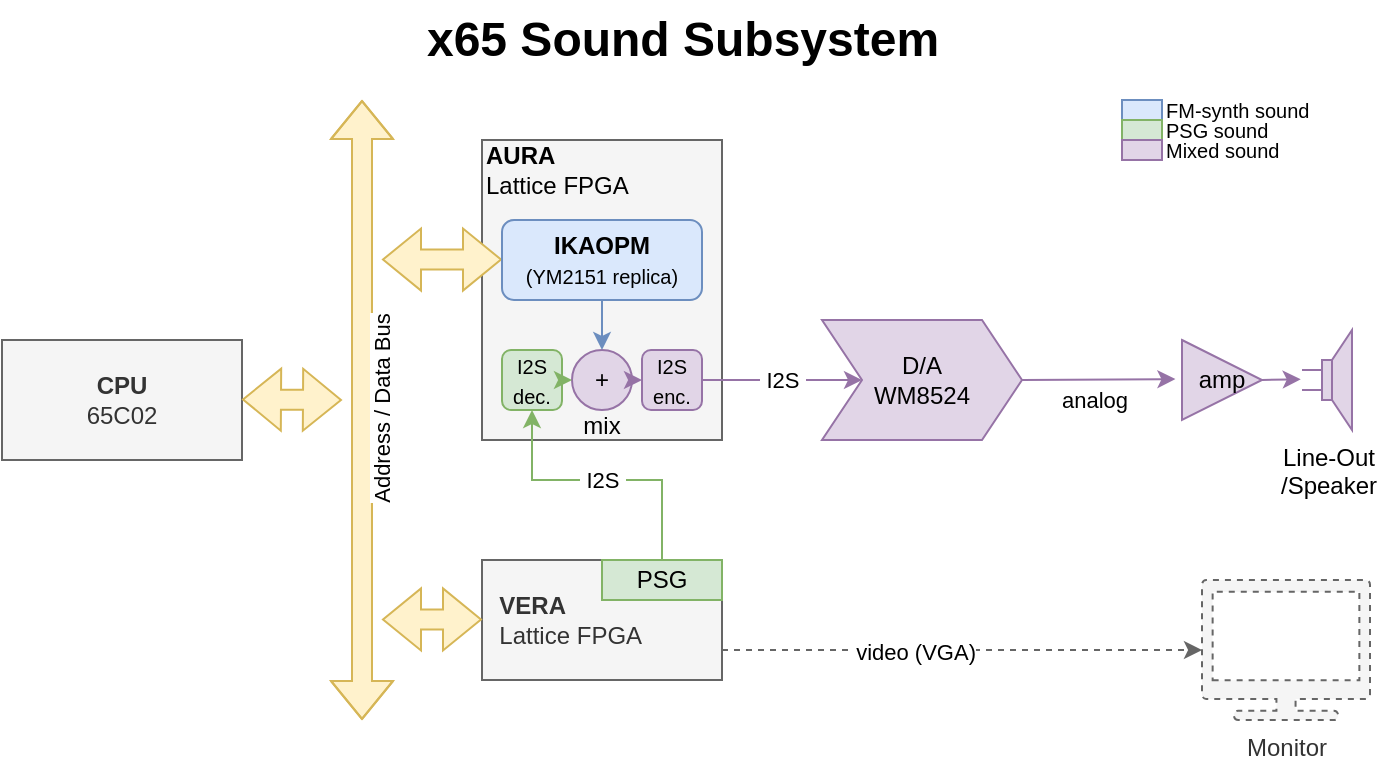 <mxfile version="22.1.0" type="device">
  <diagram name="Stránka-1" id="Swkyq8LamRHjasWlu673">
    <mxGraphModel dx="989" dy="608" grid="1" gridSize="10" guides="1" tooltips="1" connect="1" arrows="1" fold="1" page="1" pageScale="1" pageWidth="827" pageHeight="1169" math="0" shadow="0">
      <root>
        <mxCell id="0" />
        <mxCell id="1" parent="0" />
        <mxCell id="-AzH7alsfJFgHikpIhlj-1" value="" style="rounded=0;whiteSpace=wrap;html=1;align=left;fillColor=#f5f5f5;fontColor=#333333;strokeColor=#666666;" parent="1" vertex="1">
          <mxGeometry x="280" y="170" width="120" height="150" as="geometry" />
        </mxCell>
        <mxCell id="NfF5qYXIT8AWgwg0Zv3D-1" value="&amp;nbsp; &lt;b&gt;VERA&lt;/b&gt;&lt;br&gt;&amp;nbsp; Lattice FPGA" style="rounded=0;whiteSpace=wrap;html=1;align=left;fillColor=#f5f5f5;fontColor=#333333;strokeColor=#666666;" parent="1" vertex="1">
          <mxGeometry x="280" y="380" width="120" height="60" as="geometry" />
        </mxCell>
        <mxCell id="NfF5qYXIT8AWgwg0Zv3D-2" value="PSG" style="rounded=0;whiteSpace=wrap;html=1;fillColor=#d5e8d4;strokeColor=#82b366;" parent="1" vertex="1">
          <mxGeometry x="340" y="380" width="60" height="20" as="geometry" />
        </mxCell>
        <mxCell id="NfF5qYXIT8AWgwg0Zv3D-9" value="" style="endArrow=classic;html=1;rounded=0;exitX=1;exitY=0.75;exitDx=0;exitDy=0;fillColor=#f5f5f5;strokeColor=#666666;dashed=1;" parent="1" source="NfF5qYXIT8AWgwg0Zv3D-1" target="NfF5qYXIT8AWgwg0Zv3D-31" edge="1">
          <mxGeometry width="50" height="50" relative="1" as="geometry">
            <mxPoint x="410" y="470" as="sourcePoint" />
            <mxPoint x="660" y="420" as="targetPoint" />
          </mxGeometry>
        </mxCell>
        <mxCell id="NfF5qYXIT8AWgwg0Zv3D-11" value="&amp;nbsp;video (VGA)" style="edgeLabel;html=1;align=center;verticalAlign=middle;resizable=0;points=[];" parent="NfF5qYXIT8AWgwg0Zv3D-9" vertex="1" connectable="0">
          <mxGeometry x="-0.21" y="-1" relative="1" as="geometry">
            <mxPoint as="offset" />
          </mxGeometry>
        </mxCell>
        <mxCell id="NfF5qYXIT8AWgwg0Zv3D-14" value="D/A&lt;br&gt;WM8524" style="shape=step;perimeter=stepPerimeter;whiteSpace=wrap;html=1;fixedSize=1;size=20;fillColor=#e1d5e7;strokeColor=#9673a6;" parent="1" vertex="1">
          <mxGeometry x="450" y="260" width="100" height="60" as="geometry" />
        </mxCell>
        <mxCell id="NfF5qYXIT8AWgwg0Zv3D-15" value="" style="endArrow=classic;html=1;rounded=0;exitX=0.5;exitY=0;exitDx=0;exitDy=0;fillColor=#d5e8d4;strokeColor=#82b366;" parent="1" source="NfF5qYXIT8AWgwg0Zv3D-2" target="-AzH7alsfJFgHikpIhlj-4" edge="1">
          <mxGeometry width="50" height="50" relative="1" as="geometry">
            <mxPoint x="340" y="360" as="sourcePoint" />
            <mxPoint x="370" y="280" as="targetPoint" />
            <Array as="points">
              <mxPoint x="370" y="340" />
              <mxPoint x="305" y="340" />
            </Array>
          </mxGeometry>
        </mxCell>
        <mxCell id="NfF5qYXIT8AWgwg0Zv3D-16" value="&amp;nbsp;I2S&amp;nbsp;" style="edgeLabel;html=1;align=center;verticalAlign=middle;resizable=0;points=[];" parent="NfF5qYXIT8AWgwg0Zv3D-15" vertex="1" connectable="0">
          <mxGeometry x="-0.356" relative="1" as="geometry">
            <mxPoint x="-25" as="offset" />
          </mxGeometry>
        </mxCell>
        <mxCell id="NfF5qYXIT8AWgwg0Zv3D-17" value="+" style="ellipse;whiteSpace=wrap;html=1;aspect=fixed;fillColor=#e1d5e7;strokeColor=#9673a6;" parent="1" vertex="1">
          <mxGeometry x="325" y="275" width="30" height="30" as="geometry" />
        </mxCell>
        <mxCell id="NfF5qYXIT8AWgwg0Zv3D-20" value="" style="endArrow=classic;html=1;rounded=0;exitX=1;exitY=0.5;exitDx=0;exitDy=0;fillColor=#e1d5e7;strokeColor=#9673a6;entryX=-0.082;entryY=0.489;entryDx=0;entryDy=0;entryPerimeter=0;" parent="1" source="NfF5qYXIT8AWgwg0Zv3D-14" target="NfF5qYXIT8AWgwg0Zv3D-26" edge="1">
          <mxGeometry width="50" height="50" relative="1" as="geometry">
            <mxPoint x="460" y="350" as="sourcePoint" />
            <mxPoint x="560" y="310" as="targetPoint" />
            <Array as="points" />
          </mxGeometry>
        </mxCell>
        <mxCell id="NfF5qYXIT8AWgwg0Zv3D-24" value="&amp;nbsp;analog&amp;nbsp;" style="edgeLabel;html=1;align=center;verticalAlign=middle;resizable=0;points=[];" parent="NfF5qYXIT8AWgwg0Zv3D-20" vertex="1" connectable="0">
          <mxGeometry x="-0.448" y="-1" relative="1" as="geometry">
            <mxPoint x="15" y="9" as="offset" />
          </mxGeometry>
        </mxCell>
        <mxCell id="NfF5qYXIT8AWgwg0Zv3D-26" value="amp" style="triangle;whiteSpace=wrap;html=1;fillColor=#e1d5e7;strokeColor=#9673a6;" parent="1" vertex="1">
          <mxGeometry x="630" y="270" width="40" height="40" as="geometry" />
        </mxCell>
        <mxCell id="NfF5qYXIT8AWgwg0Zv3D-28" value="Line-Out &lt;br&gt;/Speaker" style="pointerEvents=1;verticalLabelPosition=bottom;shadow=0;dashed=0;align=center;html=1;verticalAlign=top;shape=mxgraph.electrical.electro-mechanical.loudspeaker;fillColor=#e1d5e7;strokeColor=#9673a6;" parent="1" vertex="1">
          <mxGeometry x="690" y="265" width="25" height="50" as="geometry" />
        </mxCell>
        <mxCell id="NfF5qYXIT8AWgwg0Zv3D-31" value="Monitor" style="sketch=0;pointerEvents=1;shadow=0;dashed=1;html=1;strokeColor=#666666;fillColor=#f5f5f5;labelPosition=center;verticalLabelPosition=bottom;verticalAlign=top;outlineConnect=0;align=center;shape=mxgraph.office.devices.tv;fontColor=#333333;" parent="1" vertex="1">
          <mxGeometry x="640" y="390" width="84" height="70" as="geometry" />
        </mxCell>
        <mxCell id="NfF5qYXIT8AWgwg0Zv3D-32" value="" style="endArrow=classic;html=1;rounded=0;exitX=1;exitY=0.5;exitDx=0;exitDy=0;entryX=-0.025;entryY=0.492;entryDx=0;entryDy=0;entryPerimeter=0;fillColor=#e1d5e7;strokeColor=#9673a6;" parent="1" source="NfF5qYXIT8AWgwg0Zv3D-26" target="NfF5qYXIT8AWgwg0Zv3D-28" edge="1">
          <mxGeometry width="50" height="50" relative="1" as="geometry">
            <mxPoint x="610" y="460" as="sourcePoint" />
            <mxPoint x="660" y="410" as="targetPoint" />
          </mxGeometry>
        </mxCell>
        <mxCell id="NfF5qYXIT8AWgwg0Zv3D-33" value="&lt;b&gt;CPU&lt;/b&gt;&lt;br&gt;65C02" style="rounded=0;whiteSpace=wrap;html=1;fillColor=#f5f5f5;fontColor=#333333;strokeColor=#666666;" parent="1" vertex="1">
          <mxGeometry x="40" y="270" width="120" height="60" as="geometry" />
        </mxCell>
        <mxCell id="iwGb3zn6z3i9rPnSCCZK-1" value="" style="shape=flexArrow;endArrow=classic;startArrow=classic;html=1;rounded=0;fillColor=#fff2cc;strokeColor=#d6b656;" parent="1" edge="1">
          <mxGeometry width="100" height="100" relative="1" as="geometry">
            <mxPoint x="220" y="460" as="sourcePoint" />
            <mxPoint x="220" y="150" as="targetPoint" />
            <Array as="points">
              <mxPoint x="220" y="300" />
            </Array>
          </mxGeometry>
        </mxCell>
        <mxCell id="iwGb3zn6z3i9rPnSCCZK-2" value="Address / Data Bus" style="edgeLabel;html=1;align=center;verticalAlign=middle;resizable=0;points=[];rotation=-90;" parent="iwGb3zn6z3i9rPnSCCZK-1" vertex="1" connectable="0">
          <mxGeometry x="-0.041" y="-8" relative="1" as="geometry">
            <mxPoint x="2" y="-7" as="offset" />
          </mxGeometry>
        </mxCell>
        <mxCell id="iwGb3zn6z3i9rPnSCCZK-3" value="" style="shape=flexArrow;endArrow=classic;startArrow=classic;html=1;rounded=0;entryX=0;entryY=0.5;entryDx=0;entryDy=0;fillColor=#fff2cc;strokeColor=#d6b656;" parent="1" edge="1">
          <mxGeometry width="100" height="100" relative="1" as="geometry">
            <mxPoint x="230" y="229.76" as="sourcePoint" />
            <mxPoint x="290" y="229.76" as="targetPoint" />
          </mxGeometry>
        </mxCell>
        <mxCell id="iwGb3zn6z3i9rPnSCCZK-4" value="" style="shape=flexArrow;endArrow=classic;startArrow=classic;html=1;rounded=0;entryX=0;entryY=0.5;entryDx=0;entryDy=0;fillColor=#fff2cc;strokeColor=#d6b656;" parent="1" edge="1">
          <mxGeometry width="100" height="100" relative="1" as="geometry">
            <mxPoint x="230" y="409.71" as="sourcePoint" />
            <mxPoint x="280" y="409.71" as="targetPoint" />
          </mxGeometry>
        </mxCell>
        <mxCell id="iwGb3zn6z3i9rPnSCCZK-5" value="" style="shape=flexArrow;endArrow=classic;startArrow=classic;html=1;rounded=0;fillColor=#fff2cc;strokeColor=#d6b656;" parent="1" edge="1">
          <mxGeometry width="100" height="100" relative="1" as="geometry">
            <mxPoint x="160" y="299.71" as="sourcePoint" />
            <mxPoint x="210" y="300" as="targetPoint" />
          </mxGeometry>
        </mxCell>
        <mxCell id="iwGb3zn6z3i9rPnSCCZK-6" value="x65 Sound Subsystem" style="text;strokeColor=none;fillColor=none;html=1;fontSize=24;fontStyle=1;verticalAlign=middle;align=center;" parent="1" vertex="1">
          <mxGeometry x="180" y="100" width="400" height="40" as="geometry" />
        </mxCell>
        <mxCell id="-AzH7alsfJFgHikpIhlj-2" value="&lt;b&gt;AURA&lt;br&gt;&lt;/b&gt;Lattice FPGA" style="text;html=1;strokeColor=none;fillColor=none;align=left;verticalAlign=middle;whiteSpace=wrap;rounded=0;" parent="1" vertex="1">
          <mxGeometry x="280" y="170" width="110" height="30" as="geometry" />
        </mxCell>
        <mxCell id="-AzH7alsfJFgHikpIhlj-3" value="&lt;b&gt;IKAOPM&lt;br&gt;&lt;/b&gt;&lt;font style=&quot;font-size: 10px;&quot;&gt;(YM2151 replica)&lt;/font&gt;" style="rounded=1;whiteSpace=wrap;html=1;fillColor=#dae8fc;strokeColor=#6c8ebf;" parent="1" vertex="1">
          <mxGeometry x="290" y="210" width="100" height="40" as="geometry" />
        </mxCell>
        <mxCell id="-AzH7alsfJFgHikpIhlj-4" value="&lt;font style=&quot;font-size: 10px;&quot;&gt;I2S dec.&lt;/font&gt;" style="rounded=1;whiteSpace=wrap;html=1;fillColor=#d5e8d4;strokeColor=#82b366;" parent="1" vertex="1">
          <mxGeometry x="290" y="275" width="30" height="30" as="geometry" />
        </mxCell>
        <mxCell id="-AzH7alsfJFgHikpIhlj-5" value="&lt;font style=&quot;font-size: 10px;&quot;&gt;I2S enc.&lt;/font&gt;" style="rounded=1;whiteSpace=wrap;html=1;fillColor=#e1d5e7;strokeColor=#9673a6;" parent="1" vertex="1">
          <mxGeometry x="360" y="275" width="30" height="30" as="geometry" />
        </mxCell>
        <mxCell id="-AzH7alsfJFgHikpIhlj-6" value="" style="endArrow=classic;html=1;rounded=0;exitX=1;exitY=0.5;exitDx=0;exitDy=0;fillColor=#d5e8d4;strokeColor=#82b366;" parent="1" source="-AzH7alsfJFgHikpIhlj-4" target="NfF5qYXIT8AWgwg0Zv3D-17" edge="1">
          <mxGeometry width="50" height="50" relative="1" as="geometry">
            <mxPoint x="340" y="290" as="sourcePoint" />
            <mxPoint x="390" y="240" as="targetPoint" />
          </mxGeometry>
        </mxCell>
        <mxCell id="-AzH7alsfJFgHikpIhlj-7" value="" style="endArrow=classic;html=1;rounded=0;fillColor=#e1d5e7;strokeColor=#9673a6;" parent="1" source="NfF5qYXIT8AWgwg0Zv3D-17" target="-AzH7alsfJFgHikpIhlj-5" edge="1">
          <mxGeometry width="50" height="50" relative="1" as="geometry">
            <mxPoint x="340" y="290" as="sourcePoint" />
            <mxPoint x="390" y="240" as="targetPoint" />
          </mxGeometry>
        </mxCell>
        <mxCell id="-AzH7alsfJFgHikpIhlj-8" value="" style="endArrow=classic;html=1;rounded=0;exitX=0.5;exitY=1;exitDx=0;exitDy=0;fillColor=#dae8fc;strokeColor=#6c8ebf;" parent="1" source="-AzH7alsfJFgHikpIhlj-3" target="NfF5qYXIT8AWgwg0Zv3D-17" edge="1">
          <mxGeometry width="50" height="50" relative="1" as="geometry">
            <mxPoint x="340" y="290" as="sourcePoint" />
            <mxPoint x="390" y="240" as="targetPoint" />
          </mxGeometry>
        </mxCell>
        <mxCell id="-AzH7alsfJFgHikpIhlj-9" value="mix" style="text;html=1;strokeColor=none;fillColor=none;align=center;verticalAlign=middle;whiteSpace=wrap;rounded=0;" parent="1" vertex="1">
          <mxGeometry x="320" y="305" width="40" height="15" as="geometry" />
        </mxCell>
        <mxCell id="-AzH7alsfJFgHikpIhlj-10" value="" style="endArrow=classic;html=1;rounded=0;exitX=1;exitY=0.5;exitDx=0;exitDy=0;entryX=0;entryY=0.5;entryDx=0;entryDy=0;fillColor=#e1d5e7;strokeColor=#9673a6;" parent="1" source="-AzH7alsfJFgHikpIhlj-5" target="NfF5qYXIT8AWgwg0Zv3D-14" edge="1">
          <mxGeometry width="50" height="50" relative="1" as="geometry">
            <mxPoint x="340" y="290" as="sourcePoint" />
            <mxPoint x="390" y="240" as="targetPoint" />
          </mxGeometry>
        </mxCell>
        <mxCell id="-AzH7alsfJFgHikpIhlj-11" value="&amp;nbsp;I2S&amp;nbsp;" style="edgeLabel;html=1;align=center;verticalAlign=middle;resizable=0;points=[];" parent="-AzH7alsfJFgHikpIhlj-10" vertex="1" connectable="0">
          <mxGeometry x="-0.354" y="1" relative="1" as="geometry">
            <mxPoint x="14" y="1" as="offset" />
          </mxGeometry>
        </mxCell>
        <mxCell id="8oxbmwOOEyU4ZfntovmD-1" value="" style="rounded=0;whiteSpace=wrap;html=1;fillColor=#dae8fc;strokeColor=#6c8ebf;" vertex="1" parent="1">
          <mxGeometry x="600" y="150" width="20" height="10" as="geometry" />
        </mxCell>
        <mxCell id="8oxbmwOOEyU4ZfntovmD-2" value="FM-synth sound" style="text;html=1;strokeColor=none;fillColor=none;align=left;verticalAlign=middle;whiteSpace=wrap;rounded=0;fontSize=10;" vertex="1" parent="1">
          <mxGeometry x="620" y="150" width="110" height="10" as="geometry" />
        </mxCell>
        <mxCell id="8oxbmwOOEyU4ZfntovmD-3" value="" style="rounded=0;whiteSpace=wrap;html=1;fillColor=#d5e8d4;strokeColor=#82b366;" vertex="1" parent="1">
          <mxGeometry x="600" y="160" width="20" height="10" as="geometry" />
        </mxCell>
        <mxCell id="8oxbmwOOEyU4ZfntovmD-4" value="PSG sound" style="text;html=1;strokeColor=none;fillColor=none;align=left;verticalAlign=middle;whiteSpace=wrap;rounded=0;fontSize=10;" vertex="1" parent="1">
          <mxGeometry x="620" y="160" width="110" height="10" as="geometry" />
        </mxCell>
        <mxCell id="8oxbmwOOEyU4ZfntovmD-5" value="" style="rounded=0;whiteSpace=wrap;html=1;fillColor=#e1d5e7;strokeColor=#9673a6;" vertex="1" parent="1">
          <mxGeometry x="600" y="170" width="20" height="10" as="geometry" />
        </mxCell>
        <mxCell id="8oxbmwOOEyU4ZfntovmD-6" value="Mixed sound" style="text;html=1;strokeColor=none;fillColor=none;align=left;verticalAlign=middle;whiteSpace=wrap;rounded=0;fontSize=10;" vertex="1" parent="1">
          <mxGeometry x="620" y="170" width="110" height="10" as="geometry" />
        </mxCell>
      </root>
    </mxGraphModel>
  </diagram>
</mxfile>
